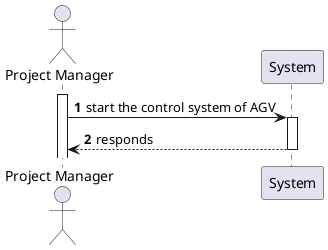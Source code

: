 @startuml
'https://plantuml.com/sequence-diagram

autonumber
actor "Project Manager" as M
participant System as S
autonumber

activate M
M -> S : start the control system of AGV
activate S

S --> M : responds
deactivate S

@enduml